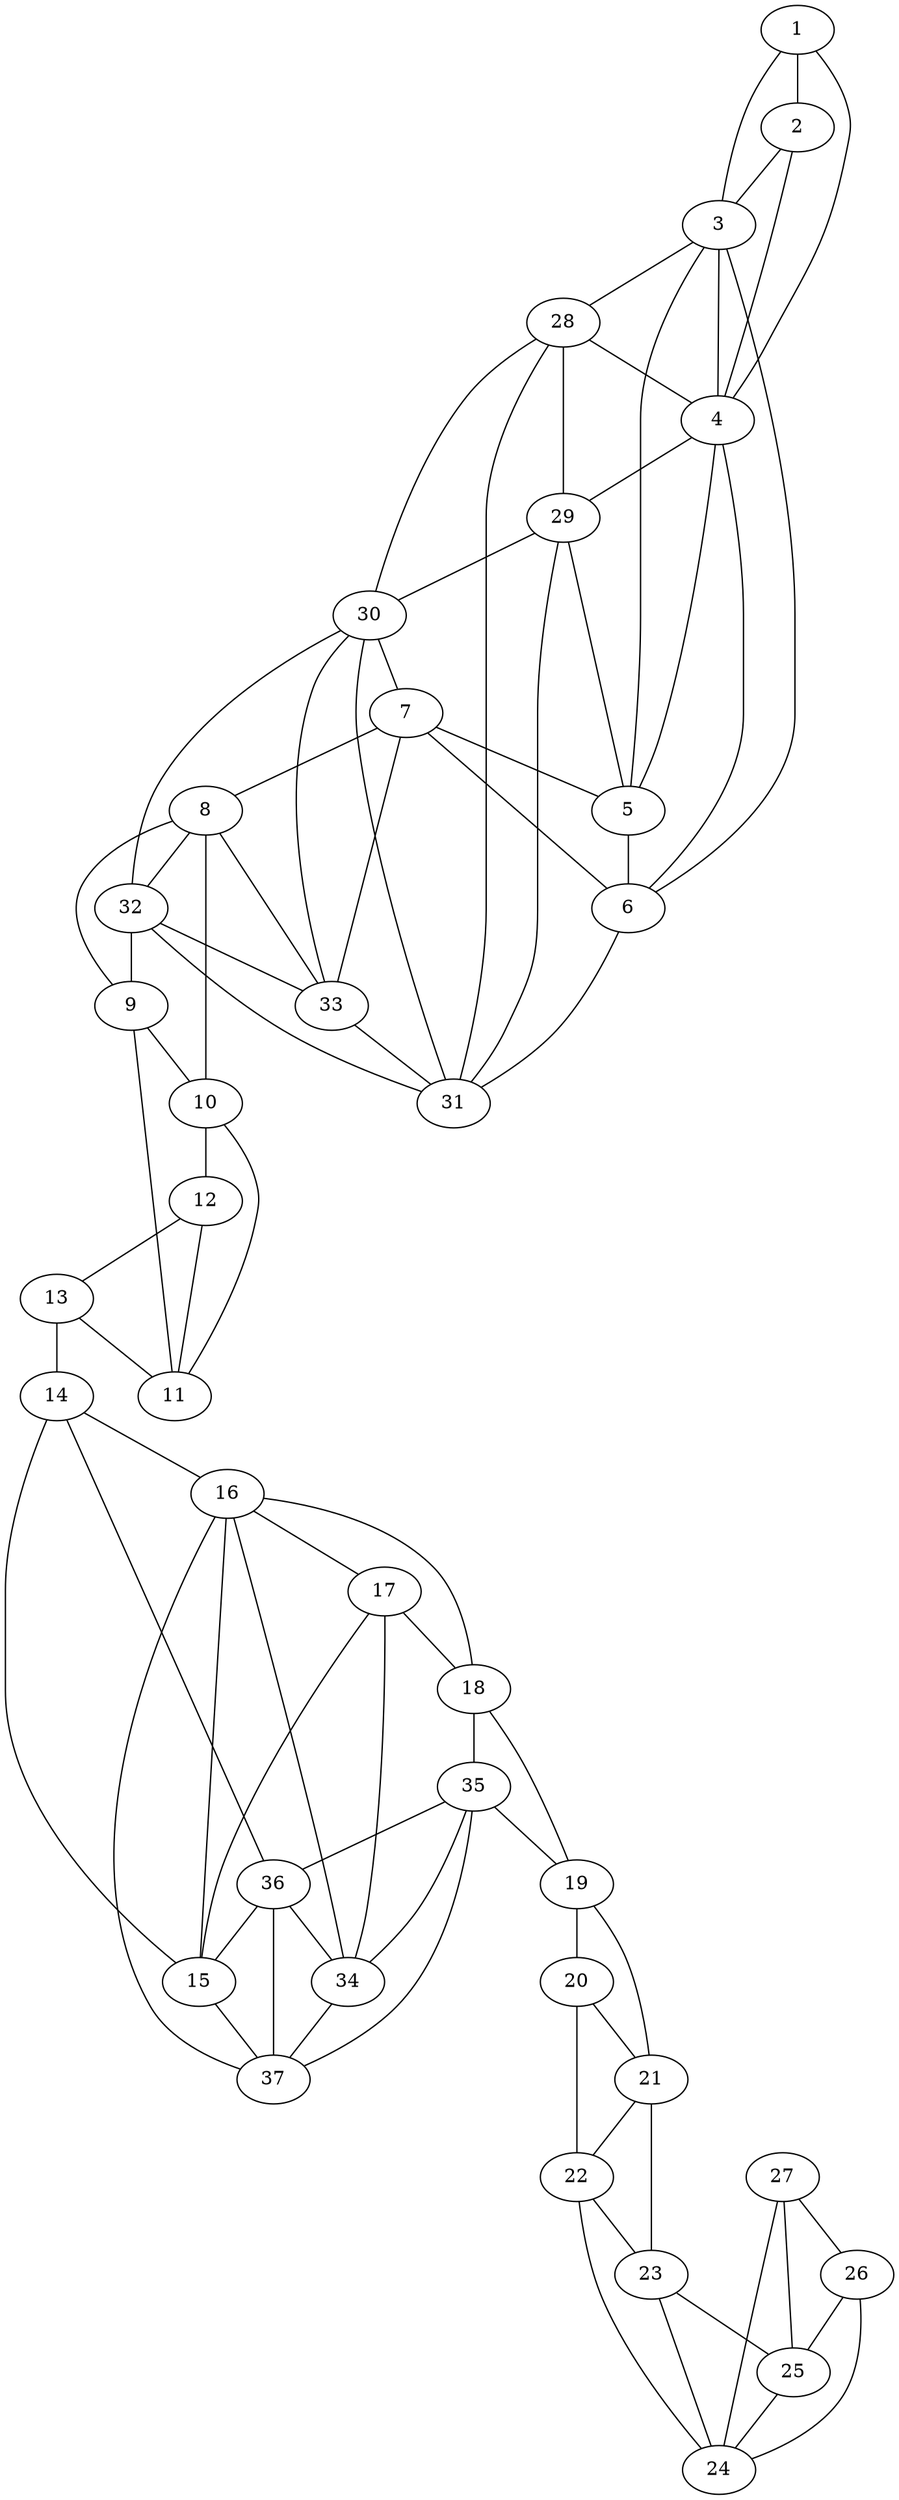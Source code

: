 graph pdb1bs2 {
	1	 [aaLength=7,
		sequence=MISQLKK,
		type=0];
	2	 [aaLength=16,
		sequence=IVDLMRNYISQELSKI,
		type=0];
	1 -- 2	 [distance0="28.6059",
		frequency=1,
		type0=1];
	3	 [aaLength=7,
		sequence=SSLIFPA,
		type=0];
	1 -- 3	 [distance0="50.96718",
		frequency=1,
		type0=2];
	4	 [aaLength=3,
		sequence=MER,
		type=0];
	1 -- 4	 [distance0="63.38062",
		frequency=1,
		type0=3];
	2 -- 3	 [distance0="22.43304",
		distance1="4.0",
		frequency=2,
		type0=1,
		type1=4];
	2 -- 4	 [distance0="39.03774",
		frequency=1,
		type0=3];
	3 -- 4	 [distance0="25.15261",
		frequency=1,
		type0=3];
	5	 [aaLength=4,
		sequence=IPRL,
		type=0];
	3 -- 5	 [distance0="24.63794",
		frequency=1,
		type0=2];
	28	 [aaLength=3,
		sequence=LEW,
		type=1];
	3 -- 28	 [distance0="0.0",
		frequency=1,
		type0=5];
	4 -- 5	 [distance0="23.49408",
		frequency=1,
		type0=1];
	6	 [aaLength=11,
		sequence=PKDLAVQWAEK,
		type=0];
	4 -- 6	 [distance0="23.73205",
		frequency=1,
		type0=2];
	29	 [aaLength=4,
		sequence=LLIP,
		type=1];
	4 -- 29	 [distance0="2.0",
		frequency=1,
		type0=4];
	5 -- 6	 [distance0="12.60201",
		distance1="6.0",
		frequency=2,
		type0=1,
		type1=4];
	6 -- 3	 [distance0="33.637",
		frequency=1,
		type0=3];
	31	 [aaLength=7,
		sequence=LEKVEAN,
		type=1];
	6 -- 31	 [distance0="6.0",
		frequency=1,
		type0=4];
	7	 [aaLength=18,
		sequence=PQFLAKLVIPDILTRKED,
		type=0];
	7 -- 5	 [distance0="55.25611",
		frequency=1,
		type0=3];
	7 -- 6	 [distance0="43.16932",
		frequency=1,
		type0=1];
	8	 [aaLength=19,
		sequence=AGHLRSTIIGGFLANLYEK,
		type=0];
	7 -- 8	 [distance0="46.86186",
		frequency=1,
		type0=2];
	33	 [aaLength=5,
		sequence=KVIIE,
		type=1];
	7 -- 33	 [distance0="10.0",
		frequency=1,
		type0=4];
	9	 [aaLength=13,
		sequence=KQFGLLAVGFERY,
		type=0];
	8 -- 9	 [distance0="34.10722",
		frequency=1,
		type0=1];
	10	 [aaLength=6,
		sequence=EEALVK,
		type=0];
	8 -- 10	 [distance0="51.32932",
		frequency=1,
		type0=3];
	32	 [aaLength=5,
		sequence=EVIRM,
		type=1];
	8 -- 32	 [distance0="3.0",
		frequency=1,
		type0=4];
	11	 [aaLength=18,
		sequence=PIHHLFDVYVRINKDIEE,
		type=0];
	9 -- 11	 [distance0="23.29504",
		frequency=1,
		type0=2];
	9 -- 10	 [distance0="20.51984",
		distance1="2.0",
		frequency=2,
		type0=1,
		type1=4];
	10 -- 11	 [distance0="15.32733",
		distance1="1.0",
		frequency=2,
		type0=1,
		type1=4];
	12	 [aaLength=9,
		sequence=TNGKAREYF,
		type=0];
	10 -- 12	 [distance0="40.50009",
		frequency=1,
		type0=3];
	12 -- 11	 [distance0="29.48381",
		frequency=1,
		type0=2];
	13	 [aaLength=19,
		sequence=WKRFREFSIEKYIDTYARL,
		type=0];
	12 -- 13	 [distance0="29.15001",
		distance1="13.0",
		frequency=2,
		type0=1,
		type1=4];
	13 -- 11	 [distance0="52.75779",
		frequency=1,
		type0=3];
	14	 [aaLength=14,
		sequence=KESMLKAIDLFKEK,
		type=0];
	13 -- 14	 [distance0="45.78362",
		distance1="14.0",
		frequency=2,
		type0=2,
		type1=4];
	16	 [aaLength=16,
		sequence=YLTRDVGAAMDRYEKY,
		type=0];
	14 -- 16	 [distance0="48.94135",
		frequency=1,
		type0=3];
	15	 [aaLength=3,
		sequence=LTK,
		type=0];
	14 -- 15	 [distance0="31.93917",
		frequency=1,
		type0=1];
	36	 [aaLength=4,
		sequence=VLID,
		type=1];
	14 -- 36	 [distance0="9.0",
		frequency=1,
		type0=4];
	15 -- 16	 [distance0="30.6917",
		frequency=1,
		type0=1];
	17	 [aaLength=16,
		sequence=SQQDLHAAQFFEILKQ,
		type=0];
	15 -- 17	 [distance0="48.46692",
		frequency=1,
		type0=3];
	37	 [aaLength=5,
		sequence=KAIVQ,
		type=1];
	15 -- 37	 [distance0="6.0",
		frequency=1,
		type0=4];
	16 -- 17	 [distance0="28.74052",
		frequency=1,
		type0=1];
	34	 [aaLength=5,
		sequence=KMIYV,
		type=1];
	16 -- 34	 [distance0="3.0",
		frequency=1,
		type0=4];
	18	 [aaLength=5,
		sequence=EWAKD,
		type=0];
	17 -- 18	 [distance0="21.93139",
		distance1="3.0",
		frequency=2,
		type0=1,
		type1=4];
	18 -- 16	 [distance0="45.53289",
		frequency=1,
		type0=2];
	35	 [aaLength=4,
		sequence=LQHV,
		type=1];
	18 -- 35	 [distance0="0.0",
		frequency=1,
		type0=5];
	19	 [aaLength=18,
		sequence=DNILEETKEKMHEVMKKN,
		type=0];
	19 -- 18	 [distance0="49.56964",
		frequency=1,
		type0=2];
	20	 [aaLength=18,
		sequence=PEEVADLVGISAVMIQDM,
		type=0];
	19 -- 20	 [distance0="27.12304",
		distance1="9.0",
		frequency=2,
		type0=1,
		type1=4];
	21	 [aaLength=5,
		sequence=WERML,
		type=0];
	19 -- 21	 [distance0="57.08194",
		frequency=1,
		type0=3];
	20 -- 21	 [distance0="30.96872",
		distance1="11.0",
		frequency=2,
		type0=2,
		type1=4];
	22	 [aaLength=15,
		sequence=GPYLQYAHSRLRSVE,
		type=0];
	20 -- 22	 [distance0="40.67647",
		frequency=1,
		type0=3];
	21 -- 22	 [distance0="21.31083",
		distance1="6.0",
		frequency=2,
		type0=1,
		type1=4];
	23	 [aaLength=6,
		sequence=TQEKWI,
		type=0];
	21 -- 23	 [distance0="48.70984",
		frequency=1,
		type0=3];
	22 -- 23	 [distance0="28.11158",
		distance1="6.0",
		frequency=2,
		type0=2,
		type1=4];
	24	 [aaLength=3,
		sequence=FSL,
		type=0];
	22 -- 24	 [distance0="31.5369",
		frequency=1,
		type0=3];
	23 -- 24	 [distance0="13.82944",
		distance1="3.0",
		frequency=2,
		type0=1,
		type1=4];
	25	 [aaLength=23,
		sequence=PAAKLLIRLLGQYPDVLRNAIKT,
		type=0];
	23 -- 25	 [distance0="27.24602",
		frequency=1,
		type0=2];
	25 -- 24	 [distance0="14.9097",
		frequency=1,
		type0=1];
	26	 [aaLength=21,
		sequence=PTTVVTYLFKLTHQVSSCYDV,
		type=0];
	26 -- 24	 [distance0="33.44407",
		frequency=1,
		type0=3];
	26 -- 25	 [distance0="26.93798",
		frequency=1,
		type0=1];
	27	 [aaLength=25,
		sequence=EELATARLALYGAARQVLYNGMRLL,
		type=0];
	27 -- 24	 [distance0="59.01636",
		frequency=1,
		type0=3];
	27 -- 25	 [distance0="54.44579",
		frequency=1,
		type0=2];
	27 -- 26	 [distance0="30.16174",
		frequency=1,
		type0=1];
	28 -- 4	 [distance0="3.0",
		frequency=1,
		type0=4];
	28 -- 29	 [distance0="11.0",
		frequency=1,
		type0=1];
	30	 [aaLength=6,
		sequence=FIQFFF,
		type=1];
	28 -- 30	 [distance0="51.0",
		frequency=1,
		type0=3];
	28 -- 31	 [distance0="42.0",
		frequency=1,
		type0=2];
	29 -- 5	 [distance0="0.0",
		frequency=1,
		type0=5];
	29 -- 30	 [distance0="40.0",
		frequency=1,
		type0=3];
	29 -- 31	 [distance0="31.0",
		frequency=1,
		type0=2];
	30 -- 7	 [distance0="1.0",
		frequency=1,
		type0=4];
	30 -- 31	 [distance0="9.0",
		frequency=1,
		type0=1];
	32 -- 9	 [distance0="7.0",
		frequency=1,
		type0=4];
	32 -- 30	 [distance0="73.0",
		frequency=1,
		type0=2];
	32 -- 31	 [distance0="82.0",
		frequency=1,
		type0=3];
	32 -- 33	 [distance0="38.0",
		frequency=1,
		type0=1];
	33 -- 8	 [distance0="11.0",
		frequency=1,
		type0=4];
	33 -- 30	 [distance0="35.0",
		frequency=1,
		type0=1];
	33 -- 31	 [distance0="44.0",
		frequency=1,
		type0=3];
	34 -- 17	 [distance0="2.0",
		frequency=1,
		type0=4];
	34 -- 35	 [distance0="31.0",
		frequency=1,
		type0=1];
	34 -- 37	 [distance0="31.0",
		frequency=1,
		type0=2];
	35 -- 19	 [distance0="18.0",
		frequency=1,
		type0=4];
	35 -- 36	 [distance0="75.0",
		frequency=1,
		type0=3];
	35 -- 37	 [distance0="62.0",
		frequency=1,
		type0=2];
	36 -- 15	 [distance0="0.0",
		frequency=1,
		type0=5];
	36 -- 34	 [distance0="44.0",
		frequency=1,
		type0=2];
	36 -- 37	 [distance0="13.0",
		frequency=1,
		type0=1];
	37 -- 16	 [distance0="7.0",
		frequency=1,
		type0=4];
}
